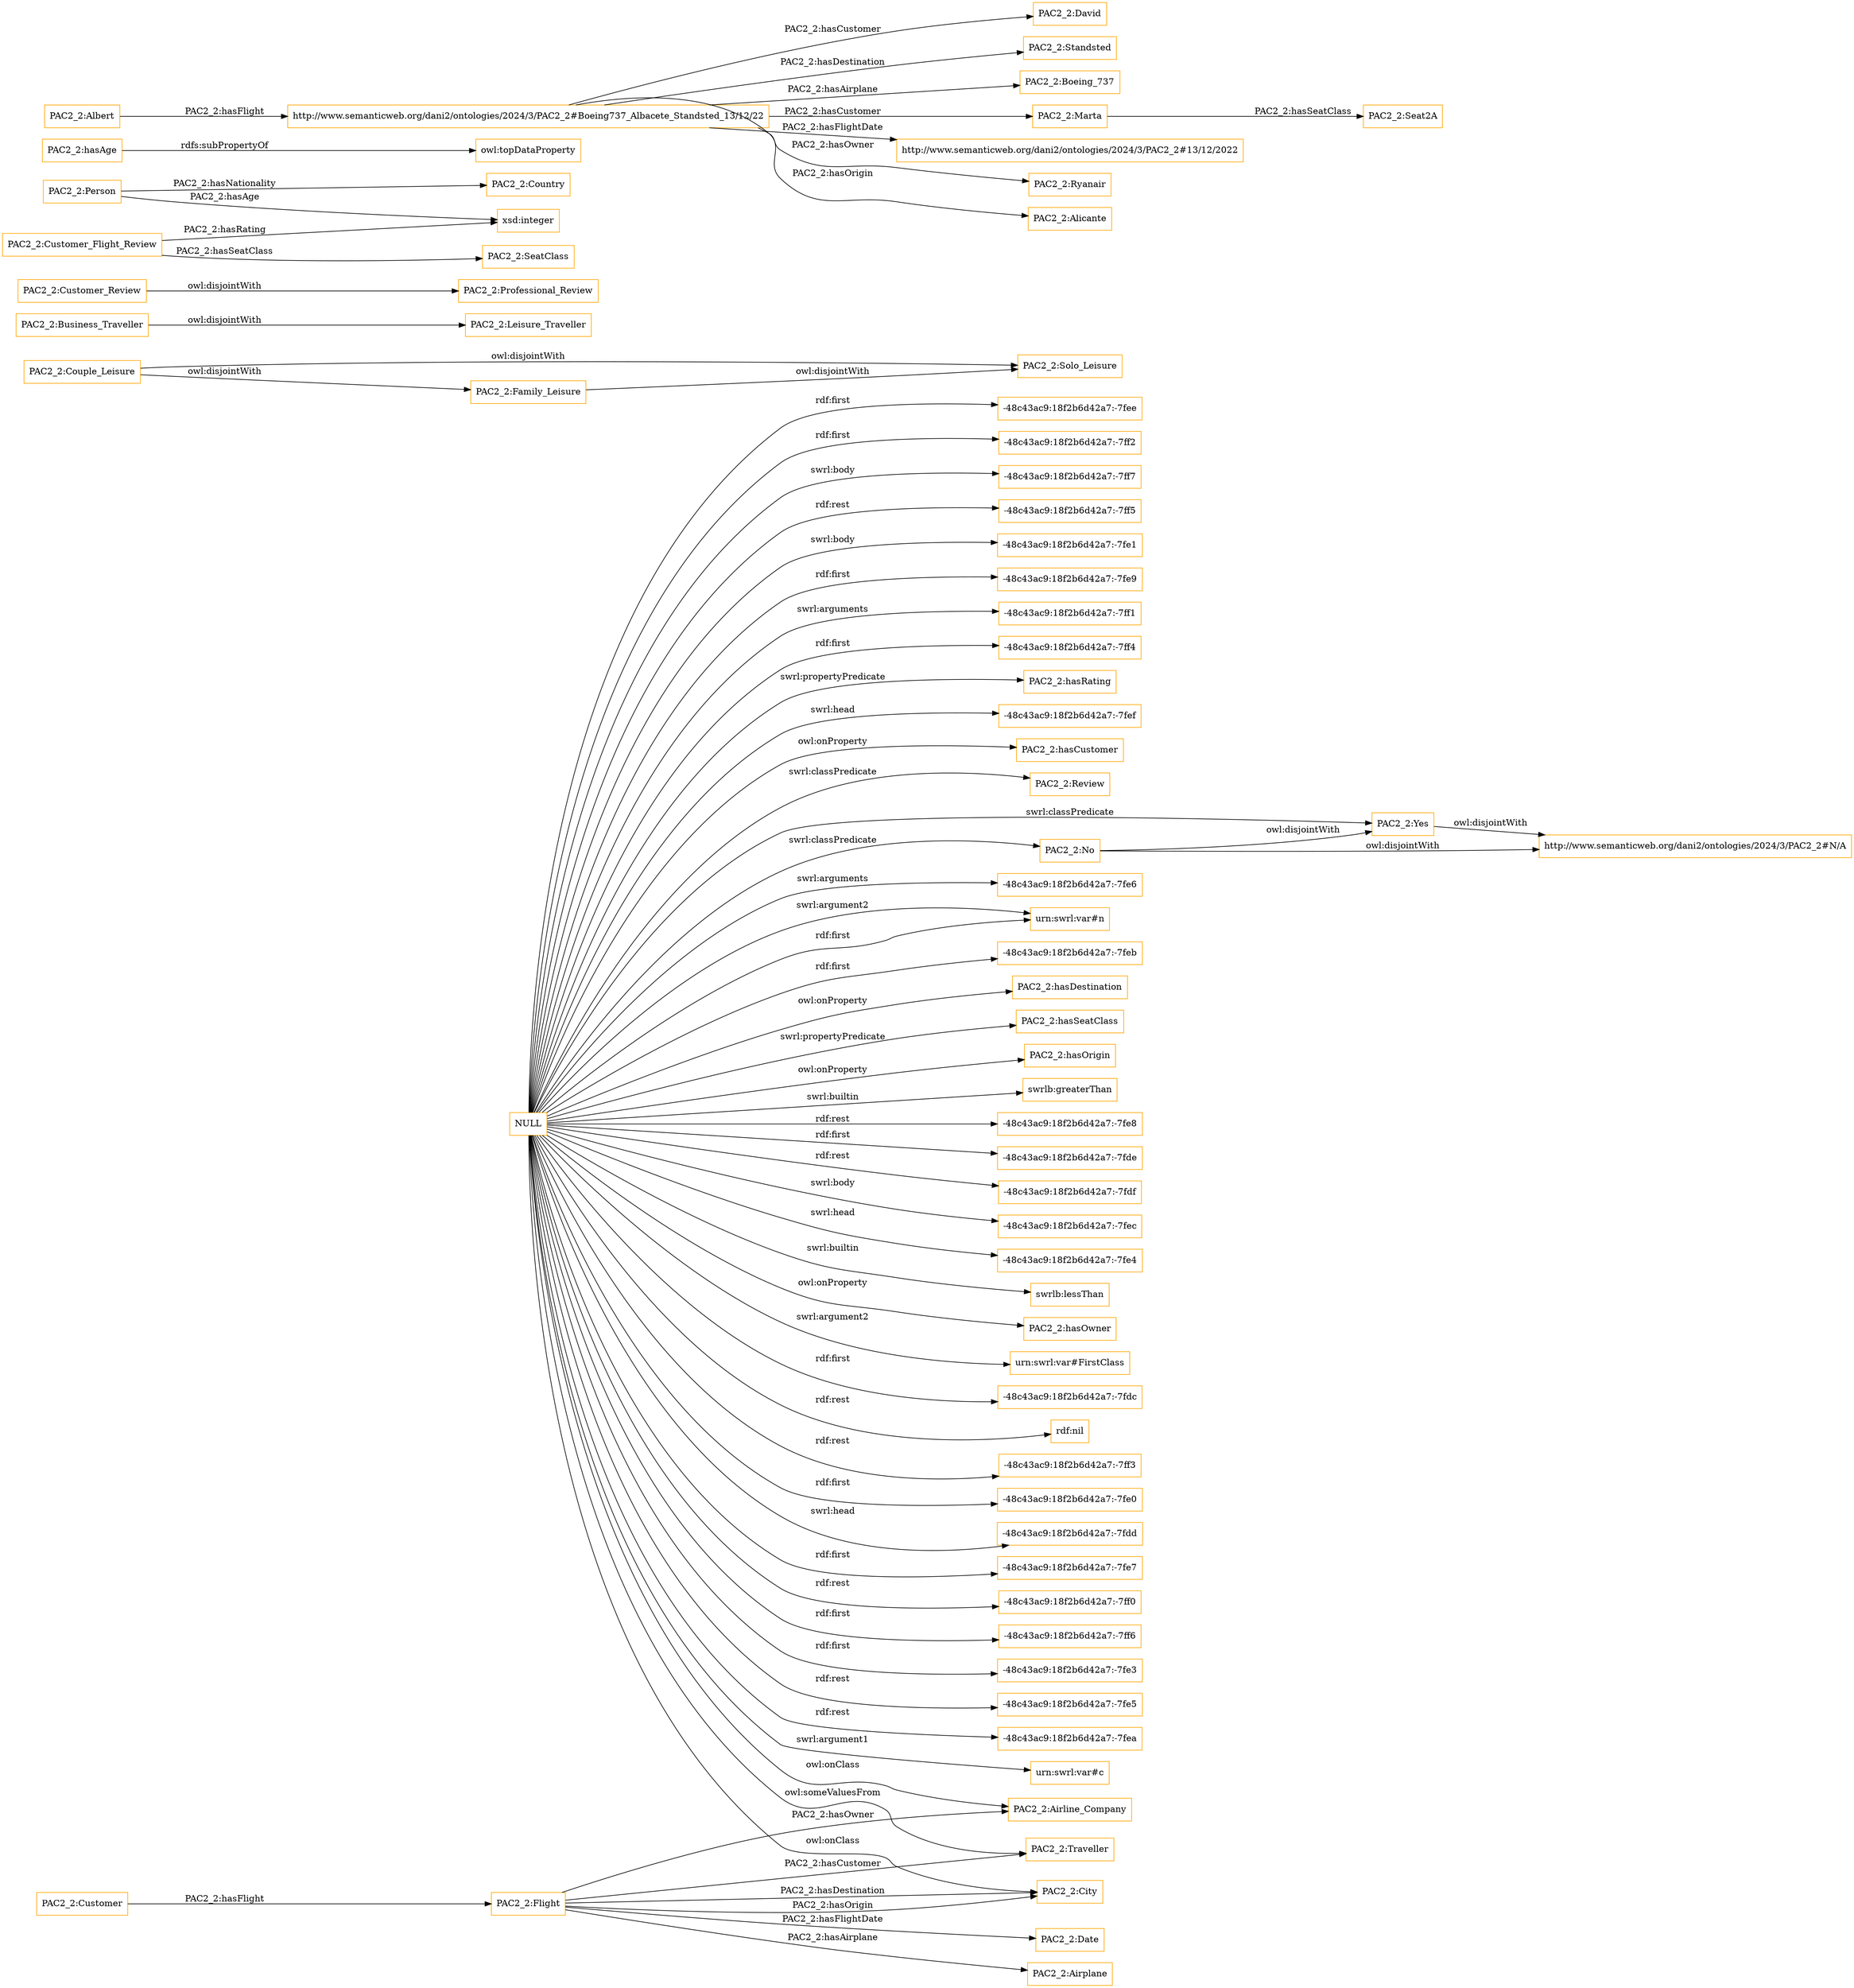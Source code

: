 digraph ar2dtool_diagram { 
rankdir=LR;
size="1501"
node [shape = rectangle, color="orange"]; "PAC2_2:Date" "PAC2_2:Solo_Leisure" "PAC2_2:Airline_Company" "PAC2_2:Airplane" "http://www.semanticweb.org/dani2/ontologies/2024/3/PAC2_2#N/A" "PAC2_2:Leisure_Traveller" "PAC2_2:Professional_Review" "PAC2_2:Review" "PAC2_2:Couple_Leisure" "PAC2_2:Person" "PAC2_2:SeatClass" "PAC2_2:Business_Traveller" "PAC2_2:Flight" "PAC2_2:Traveller" "PAC2_2:Customer_Review" "PAC2_2:Yes" "PAC2_2:Country" "PAC2_2:City" "PAC2_2:Customer" "PAC2_2:Customer_Flight_Review" "PAC2_2:Family_Leisure" "PAC2_2:No" ; /*classes style*/
	"NULL" -> "-48c43ac9:18f2b6d42a7:-7fe6" [ label = "swrl:arguments" ];
	"NULL" -> "urn:swrl:var#n" [ label = "rdf:first" ];
	"NULL" -> "-48c43ac9:18f2b6d42a7:-7feb" [ label = "rdf:first" ];
	"NULL" -> "urn:swrl:var#n" [ label = "swrl:argument2" ];
	"NULL" -> "PAC2_2:hasDestination" [ label = "owl:onProperty" ];
	"NULL" -> "PAC2_2:hasSeatClass" [ label = "swrl:propertyPredicate" ];
	"NULL" -> "PAC2_2:hasOrigin" [ label = "owl:onProperty" ];
	"NULL" -> "swrlb:greaterThan" [ label = "swrl:builtin" ];
	"NULL" -> "PAC2_2:Airline_Company" [ label = "owl:onClass" ];
	"NULL" -> "-48c43ac9:18f2b6d42a7:-7fe8" [ label = "rdf:rest" ];
	"NULL" -> "-48c43ac9:18f2b6d42a7:-7fde" [ label = "rdf:first" ];
	"NULL" -> "PAC2_2:Yes" [ label = "swrl:classPredicate" ];
	"NULL" -> "PAC2_2:Traveller" [ label = "owl:someValuesFrom" ];
	"NULL" -> "-48c43ac9:18f2b6d42a7:-7fdf" [ label = "rdf:rest" ];
	"NULL" -> "-48c43ac9:18f2b6d42a7:-7fec" [ label = "swrl:body" ];
	"NULL" -> "-48c43ac9:18f2b6d42a7:-7fe4" [ label = "swrl:head" ];
	"NULL" -> "swrlb:lessThan" [ label = "swrl:builtin" ];
	"NULL" -> "PAC2_2:hasOwner" [ label = "owl:onProperty" ];
	"NULL" -> "urn:swrl:var#FirstClass" [ label = "swrl:argument2" ];
	"NULL" -> "-48c43ac9:18f2b6d42a7:-7fdc" [ label = "rdf:first" ];
	"NULL" -> "rdf:nil" [ label = "rdf:rest" ];
	"NULL" -> "-48c43ac9:18f2b6d42a7:-7ff3" [ label = "rdf:rest" ];
	"NULL" -> "-48c43ac9:18f2b6d42a7:-7fe0" [ label = "rdf:first" ];
	"NULL" -> "-48c43ac9:18f2b6d42a7:-7fdd" [ label = "swrl:head" ];
	"NULL" -> "-48c43ac9:18f2b6d42a7:-7fe7" [ label = "rdf:first" ];
	"NULL" -> "-48c43ac9:18f2b6d42a7:-7ff0" [ label = "rdf:rest" ];
	"NULL" -> "-48c43ac9:18f2b6d42a7:-7ff6" [ label = "rdf:first" ];
	"NULL" -> "-48c43ac9:18f2b6d42a7:-7fe3" [ label = "rdf:first" ];
	"NULL" -> "PAC2_2:Review" [ label = "swrl:classPredicate" ];
	"NULL" -> "-48c43ac9:18f2b6d42a7:-7fe5" [ label = "rdf:rest" ];
	"NULL" -> "-48c43ac9:18f2b6d42a7:-7fea" [ label = "rdf:rest" ];
	"NULL" -> "PAC2_2:No" [ label = "swrl:classPredicate" ];
	"NULL" -> "urn:swrl:var#c" [ label = "swrl:argument1" ];
	"NULL" -> "-48c43ac9:18f2b6d42a7:-7fee" [ label = "rdf:first" ];
	"NULL" -> "-48c43ac9:18f2b6d42a7:-7ff2" [ label = "rdf:first" ];
	"NULL" -> "-48c43ac9:18f2b6d42a7:-7ff7" [ label = "swrl:body" ];
	"NULL" -> "-48c43ac9:18f2b6d42a7:-7ff5" [ label = "rdf:rest" ];
	"NULL" -> "-48c43ac9:18f2b6d42a7:-7fe1" [ label = "swrl:body" ];
	"NULL" -> "PAC2_2:City" [ label = "owl:onClass" ];
	"NULL" -> "-48c43ac9:18f2b6d42a7:-7fe9" [ label = "rdf:first" ];
	"NULL" -> "-48c43ac9:18f2b6d42a7:-7ff1" [ label = "swrl:arguments" ];
	"NULL" -> "-48c43ac9:18f2b6d42a7:-7ff4" [ label = "rdf:first" ];
	"NULL" -> "PAC2_2:hasRating" [ label = "swrl:propertyPredicate" ];
	"NULL" -> "-48c43ac9:18f2b6d42a7:-7fef" [ label = "swrl:head" ];
	"NULL" -> "PAC2_2:hasCustomer" [ label = "owl:onProperty" ];
	"PAC2_2:Family_Leisure" -> "PAC2_2:Solo_Leisure" [ label = "owl:disjointWith" ];
	"PAC2_2:hasAge" -> "owl:topDataProperty" [ label = "rdfs:subPropertyOf" ];
	"PAC2_2:Business_Traveller" -> "PAC2_2:Leisure_Traveller" [ label = "owl:disjointWith" ];
	"PAC2_2:Couple_Leisure" -> "PAC2_2:Solo_Leisure" [ label = "owl:disjointWith" ];
	"PAC2_2:Couple_Leisure" -> "PAC2_2:Family_Leisure" [ label = "owl:disjointWith" ];
	"http://www.semanticweb.org/dani2/ontologies/2024/3/PAC2_2#Boeing737_Albacete_Standsted_13/12/22" -> "PAC2_2:David" [ label = "PAC2_2:hasCustomer" ];
	"http://www.semanticweb.org/dani2/ontologies/2024/3/PAC2_2#Boeing737_Albacete_Standsted_13/12/22" -> "PAC2_2:Standsted" [ label = "PAC2_2:hasDestination" ];
	"http://www.semanticweb.org/dani2/ontologies/2024/3/PAC2_2#Boeing737_Albacete_Standsted_13/12/22" -> "PAC2_2:Boeing_737" [ label = "PAC2_2:hasAirplane" ];
	"http://www.semanticweb.org/dani2/ontologies/2024/3/PAC2_2#Boeing737_Albacete_Standsted_13/12/22" -> "PAC2_2:Marta" [ label = "PAC2_2:hasCustomer" ];
	"http://www.semanticweb.org/dani2/ontologies/2024/3/PAC2_2#Boeing737_Albacete_Standsted_13/12/22" -> "http://www.semanticweb.org/dani2/ontologies/2024/3/PAC2_2#13/12/2022" [ label = "PAC2_2:hasFlightDate" ];
	"http://www.semanticweb.org/dani2/ontologies/2024/3/PAC2_2#Boeing737_Albacete_Standsted_13/12/22" -> "PAC2_2:Ryanair" [ label = "PAC2_2:hasOwner" ];
	"http://www.semanticweb.org/dani2/ontologies/2024/3/PAC2_2#Boeing737_Albacete_Standsted_13/12/22" -> "PAC2_2:Alicante" [ label = "PAC2_2:hasOrigin" ];
	"PAC2_2:Customer_Review" -> "PAC2_2:Professional_Review" [ label = "owl:disjointWith" ];
	"PAC2_2:Marta" -> "PAC2_2:Seat2A" [ label = "PAC2_2:hasSeatClass" ];
	"PAC2_2:Albert" -> "http://www.semanticweb.org/dani2/ontologies/2024/3/PAC2_2#Boeing737_Albacete_Standsted_13/12/22" [ label = "PAC2_2:hasFlight" ];
	"PAC2_2:No" -> "http://www.semanticweb.org/dani2/ontologies/2024/3/PAC2_2#N/A" [ label = "owl:disjointWith" ];
	"PAC2_2:No" -> "PAC2_2:Yes" [ label = "owl:disjointWith" ];
	"PAC2_2:Yes" -> "http://www.semanticweb.org/dani2/ontologies/2024/3/PAC2_2#N/A" [ label = "owl:disjointWith" ];
	"PAC2_2:Flight" -> "PAC2_2:Date" [ label = "PAC2_2:hasFlightDate" ];
	"PAC2_2:Customer" -> "PAC2_2:Flight" [ label = "PAC2_2:hasFlight" ];
	"PAC2_2:Person" -> "xsd:integer" [ label = "PAC2_2:hasAge" ];
	"PAC2_2:Flight" -> "PAC2_2:Traveller" [ label = "PAC2_2:hasCustomer" ];
	"PAC2_2:Customer_Flight_Review" -> "xsd:integer" [ label = "PAC2_2:hasRating" ];
	"PAC2_2:Flight" -> "PAC2_2:City" [ label = "PAC2_2:hasDestination" ];
	"PAC2_2:Flight" -> "PAC2_2:Airplane" [ label = "PAC2_2:hasAirplane" ];
	"PAC2_2:Person" -> "PAC2_2:Country" [ label = "PAC2_2:hasNationality" ];
	"PAC2_2:Flight" -> "PAC2_2:Airline_Company" [ label = "PAC2_2:hasOwner" ];
	"PAC2_2:Customer_Flight_Review" -> "PAC2_2:SeatClass" [ label = "PAC2_2:hasSeatClass" ];
	"PAC2_2:Flight" -> "PAC2_2:City" [ label = "PAC2_2:hasOrigin" ];

}
